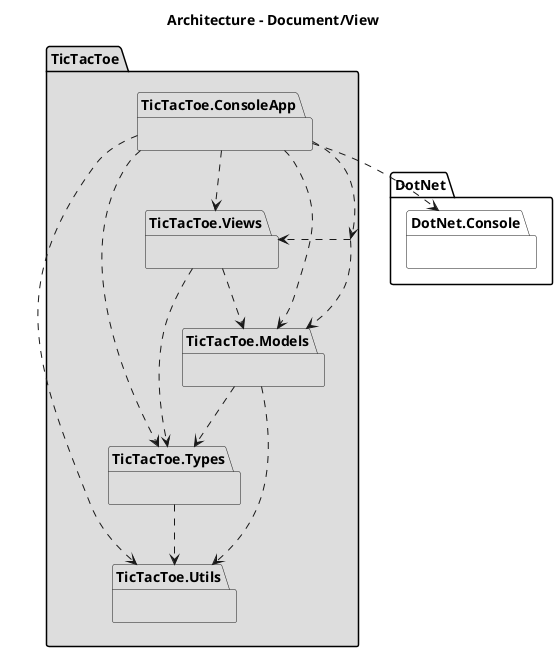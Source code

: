 @startuml TicTacToeArchitectureDocumentView
title Architecture - Document/View

package TicTacToe #DDDDDD { }
package TicTacToe.Models #DDDDDD { }
package TicTacToe.Views #DDDDDD { }
Package TicTacToe.ConsoleApp #DDDDDD { }
package TicTacToe.Utils #DDDDDD { }
package TicTacToe.Types #DDDDDD { }
package DotNet.Console #White{ }

TicTacToe <.up. TicTacToe.ConsoleApp
TicTacToe .down.> TicTacToe.Models
TicTacToe .down.> TicTacToe.Views
TicTacToe.Models .down.> TicTacToe.Utils
TicTacToe.Models .down.> TicTacToe.Types
TicTacToe.Views .down.> TicTacToe.Models
TicTacToe.Views .down.> TicTacToe.Types
TicTacToe.Types .down.> TicTacToe.Utils
TicTacToe.ConsoleApp .down.> TicTacToe.Models
TicTacToe.ConsoleApp .down.> TicTacToe.Views
TicTacToe.ConsoleApp .down.> TicTacToe.Utils
TicTacToe.ConsoleApp .down.> DotNet.Console
TicTacToe.ConsoleApp .down.> TicTacToe.Types

